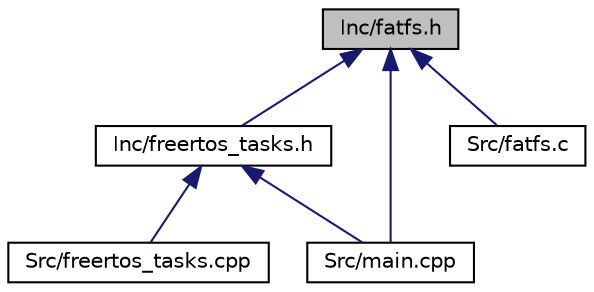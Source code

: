 digraph "Inc/fatfs.h"
{
 // LATEX_PDF_SIZE
  edge [fontname="Helvetica",fontsize="10",labelfontname="Helvetica",labelfontsize="10"];
  node [fontname="Helvetica",fontsize="10",shape=record];
  Node1 [label="Inc/fatfs.h",height=0.2,width=0.4,color="black", fillcolor="grey75", style="filled", fontcolor="black",tooltip="Header for fatfs applications."];
  Node1 -> Node2 [dir="back",color="midnightblue",fontsize="10",style="solid",fontname="Helvetica"];
  Node2 [label="Inc/freertos_tasks.h",height=0.2,width=0.4,color="black", fillcolor="white", style="filled",URL="$freertos__tasks_8h_source.html",tooltip=" "];
  Node2 -> Node3 [dir="back",color="midnightblue",fontsize="10",style="solid",fontname="Helvetica"];
  Node3 [label="Src/freertos_tasks.cpp",height=0.2,width=0.4,color="black", fillcolor="white", style="filled",URL="$freertos__tasks_8cpp_source.html",tooltip=" "];
  Node2 -> Node4 [dir="back",color="midnightblue",fontsize="10",style="solid",fontname="Helvetica"];
  Node4 [label="Src/main.cpp",height=0.2,width=0.4,color="black", fillcolor="white", style="filled",URL="$main_8cpp_source.html",tooltip=" "];
  Node1 -> Node5 [dir="back",color="midnightblue",fontsize="10",style="solid",fontname="Helvetica"];
  Node5 [label="Src/fatfs.c",height=0.2,width=0.4,color="black", fillcolor="white", style="filled",URL="$fatfs_8c.html",tooltip="Code for fatfs applications."];
  Node1 -> Node4 [dir="back",color="midnightblue",fontsize="10",style="solid",fontname="Helvetica"];
}
